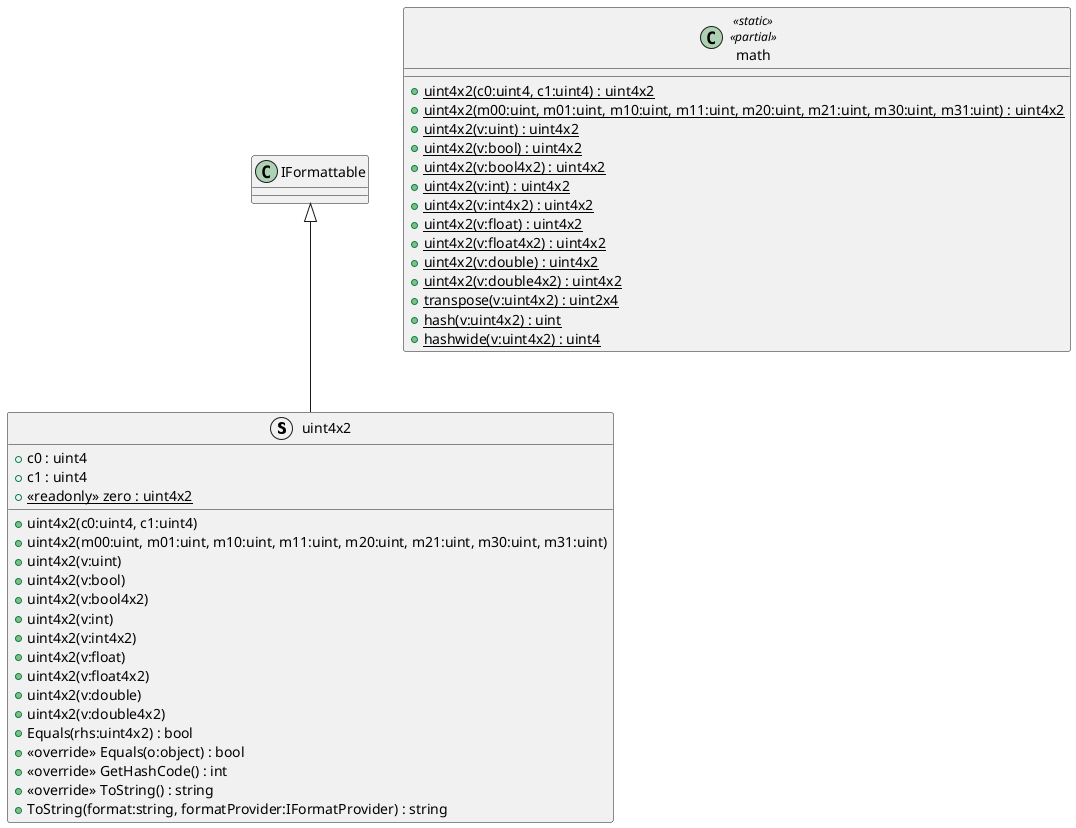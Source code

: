 @startuml
struct uint4x2 {
    + c0 : uint4
    + c1 : uint4
    + {static} <<readonly>> zero : uint4x2
    + uint4x2(c0:uint4, c1:uint4)
    + uint4x2(m00:uint, m01:uint, m10:uint, m11:uint, m20:uint, m21:uint, m30:uint, m31:uint)
    + uint4x2(v:uint)
    + uint4x2(v:bool)
    + uint4x2(v:bool4x2)
    + uint4x2(v:int)
    + uint4x2(v:int4x2)
    + uint4x2(v:float)
    + uint4x2(v:float4x2)
    + uint4x2(v:double)
    + uint4x2(v:double4x2)
    + Equals(rhs:uint4x2) : bool
    + <<override>> Equals(o:object) : bool
    + <<override>> GetHashCode() : int
    + <<override>> ToString() : string
    + ToString(format:string, formatProvider:IFormatProvider) : string
}
class math <<static>> <<partial>> {
    + {static} uint4x2(c0:uint4, c1:uint4) : uint4x2
    + {static} uint4x2(m00:uint, m01:uint, m10:uint, m11:uint, m20:uint, m21:uint, m30:uint, m31:uint) : uint4x2
    + {static} uint4x2(v:uint) : uint4x2
    + {static} uint4x2(v:bool) : uint4x2
    + {static} uint4x2(v:bool4x2) : uint4x2
    + {static} uint4x2(v:int) : uint4x2
    + {static} uint4x2(v:int4x2) : uint4x2
    + {static} uint4x2(v:float) : uint4x2
    + {static} uint4x2(v:float4x2) : uint4x2
    + {static} uint4x2(v:double) : uint4x2
    + {static} uint4x2(v:double4x2) : uint4x2
    + {static} transpose(v:uint4x2) : uint2x4
    + {static} hash(v:uint4x2) : uint
    + {static} hashwide(v:uint4x2) : uint4
}
IFormattable <|-- uint4x2
@enduml
